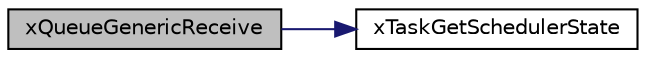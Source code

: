 digraph "xQueueGenericReceive"
{
  edge [fontname="Helvetica",fontsize="10",labelfontname="Helvetica",labelfontsize="10"];
  node [fontname="Helvetica",fontsize="10",shape=record];
  rankdir="LR";
  Node18 [label="xQueueGenericReceive",height=0.2,width=0.4,color="black", fillcolor="grey75", style="filled", fontcolor="black"];
  Node18 -> Node19 [color="midnightblue",fontsize="10",style="solid",fontname="Helvetica"];
  Node19 [label="xTaskGetSchedulerState",height=0.2,width=0.4,color="black", fillcolor="white", style="filled",URL="$task_8h.html#a0241000e08a261372186d34825a35979"];
}
